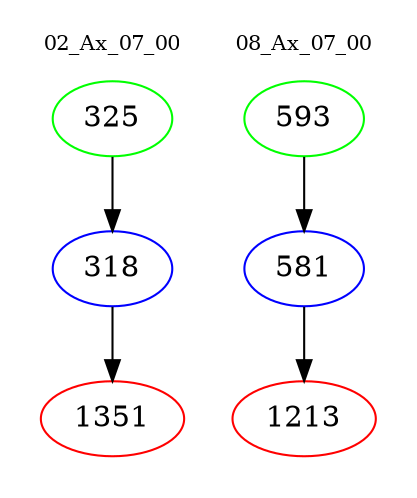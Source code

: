 digraph{
subgraph cluster_0 {
color = white
label = "02_Ax_07_00";
fontsize=10;
T0_325 [label="325", color="green"]
T0_325 -> T0_318 [color="black"]
T0_318 [label="318", color="blue"]
T0_318 -> T0_1351 [color="black"]
T0_1351 [label="1351", color="red"]
}
subgraph cluster_1 {
color = white
label = "08_Ax_07_00";
fontsize=10;
T1_593 [label="593", color="green"]
T1_593 -> T1_581 [color="black"]
T1_581 [label="581", color="blue"]
T1_581 -> T1_1213 [color="black"]
T1_1213 [label="1213", color="red"]
}
}
